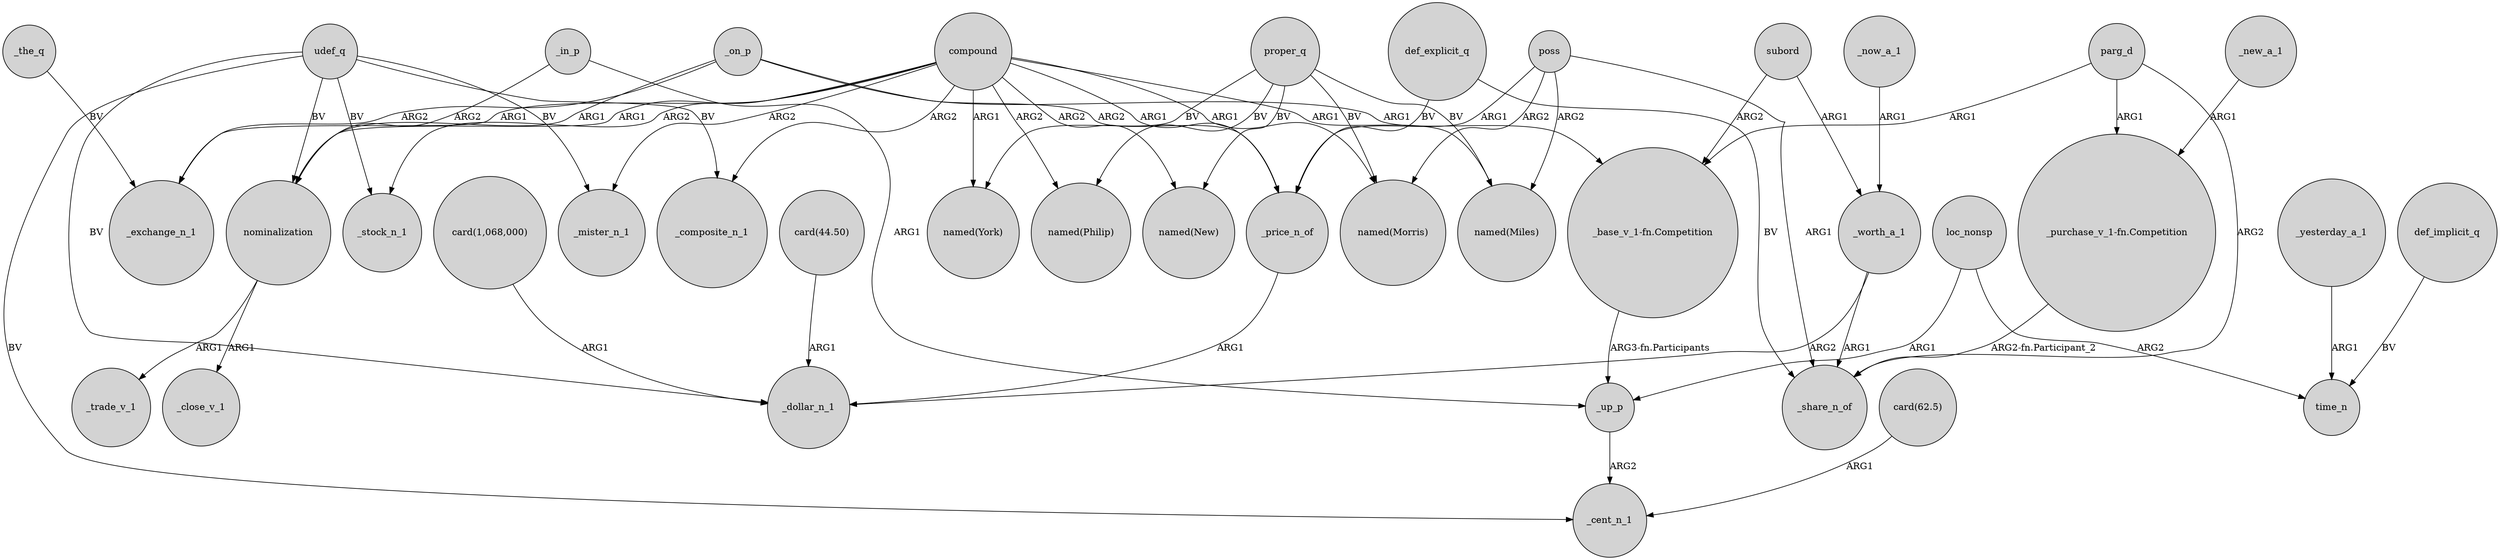 digraph {
	node [shape=circle style=filled]
	_on_p -> nominalization [label=ARG1]
	_new_a_1 -> "_purchase_v_1-fn.Competition" [label=ARG1]
	compound -> _mister_n_1 [label=ARG2]
	proper_q -> "named(Philip)" [label=BV]
	loc_nonsp -> _up_p [label=ARG1]
	parg_d -> "_base_v_1-fn.Competition" [label=ARG1]
	_in_p -> _up_p [label=ARG1]
	"card(1,068,000)" -> _dollar_n_1 [label=ARG1]
	compound -> "named(New)" [label=ARG2]
	proper_q -> "named(New)" [label=BV]
	udef_q -> nominalization [label=BV]
	def_explicit_q -> _share_n_of [label=BV]
	_on_p -> "_base_v_1-fn.Competition" [label=ARG1]
	"_base_v_1-fn.Competition" -> _up_p [label="ARG3-fn.Participants"]
	_yesterday_a_1 -> time_n [label=ARG1]
	_now_a_1 -> _worth_a_1 [label=ARG1]
	udef_q -> _mister_n_1 [label=BV]
	_on_p -> _exchange_n_1 [label=ARG2]
	_worth_a_1 -> _dollar_n_1 [label=ARG2]
	compound -> "named(Morris)" [label=ARG1]
	poss -> "named(Miles)" [label=ARG2]
	udef_q -> _cent_n_1 [label=BV]
	compound -> _exchange_n_1 [label=ARG1]
	_up_p -> _cent_n_1 [label=ARG2]
	proper_q -> "named(York)" [label=BV]
	parg_d -> "_purchase_v_1-fn.Competition" [label=ARG1]
	_price_n_of -> _dollar_n_1 [label=ARG1]
	_worth_a_1 -> _share_n_of [label=ARG1]
	compound -> nominalization [label=ARG1]
	"card(44.50)" -> _dollar_n_1 [label=ARG1]
	poss -> _price_n_of [label=ARG1]
	udef_q -> _stock_n_1 [label=BV]
	"_purchase_v_1-fn.Competition" -> _share_n_of [label="ARG2-fn.Participant_2"]
	nominalization -> _close_v_1 [label=ARG1]
	poss -> _share_n_of [label=ARG1]
	compound -> _stock_n_1 [label=ARG2]
	proper_q -> "named(Morris)" [label=BV]
	udef_q -> _dollar_n_1 [label=BV]
	subord -> _worth_a_1 [label=ARG1]
	subord -> "_base_v_1-fn.Competition" [label=ARG2]
	poss -> "named(Morris)" [label=ARG2]
	udef_q -> _composite_n_1 [label=BV]
	parg_d -> _share_n_of [label=ARG2]
	loc_nonsp -> time_n [label=ARG2]
	compound -> "named(York)" [label=ARG1]
	_the_q -> _exchange_n_1 [label=BV]
	_in_p -> nominalization [label=ARG2]
	compound -> "named(Philip)" [label=ARG2]
	compound -> _composite_n_1 [label=ARG2]
	proper_q -> "named(Miles)" [label=BV]
	compound -> _price_n_of [label=ARG1]
	"card(62.5)" -> _cent_n_1 [label=ARG1]
	def_implicit_q -> time_n [label=BV]
	nominalization -> _trade_v_1 [label=ARG1]
	def_explicit_q -> _price_n_of [label=BV]
	_on_p -> _price_n_of [label=ARG2]
	compound -> "named(Miles)" [label=ARG1]
}
